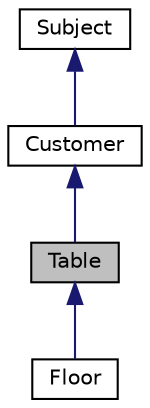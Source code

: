 digraph "Table"
{
 // LATEX_PDF_SIZE
  edge [fontname="Helvetica",fontsize="10",labelfontname="Helvetica",labelfontsize="10"];
  node [fontname="Helvetica",fontsize="10",shape=record];
  Node1 [label="Table",height=0.2,width=0.4,color="black", fillcolor="grey75", style="filled", fontcolor="black",tooltip="The Table class represents a dining table in the restaurant."];
  Node2 -> Node1 [dir="back",color="midnightblue",fontsize="10",style="solid",fontname="Helvetica"];
  Node2 [label="Customer",height=0.2,width=0.4,color="black", fillcolor="white", style="filled",URL="$classCustomer.html",tooltip="The Customer class is a concrete subject in the observer pattern."];
  Node3 -> Node2 [dir="back",color="midnightblue",fontsize="10",style="solid",fontname="Helvetica"];
  Node3 [label="Subject",height=0.2,width=0.4,color="black", fillcolor="white", style="filled",URL="$classSubject.html",tooltip="The Subject class represents the subject of the observer pattern."];
  Node1 -> Node4 [dir="back",color="midnightblue",fontsize="10",style="solid",fontname="Helvetica"];
  Node4 [label="Floor",height=0.2,width=0.4,color="black", fillcolor="white", style="filled",URL="$classFloor.html",tooltip="The Floor class represents a floor in a restaurant with multiple tables."];
}
